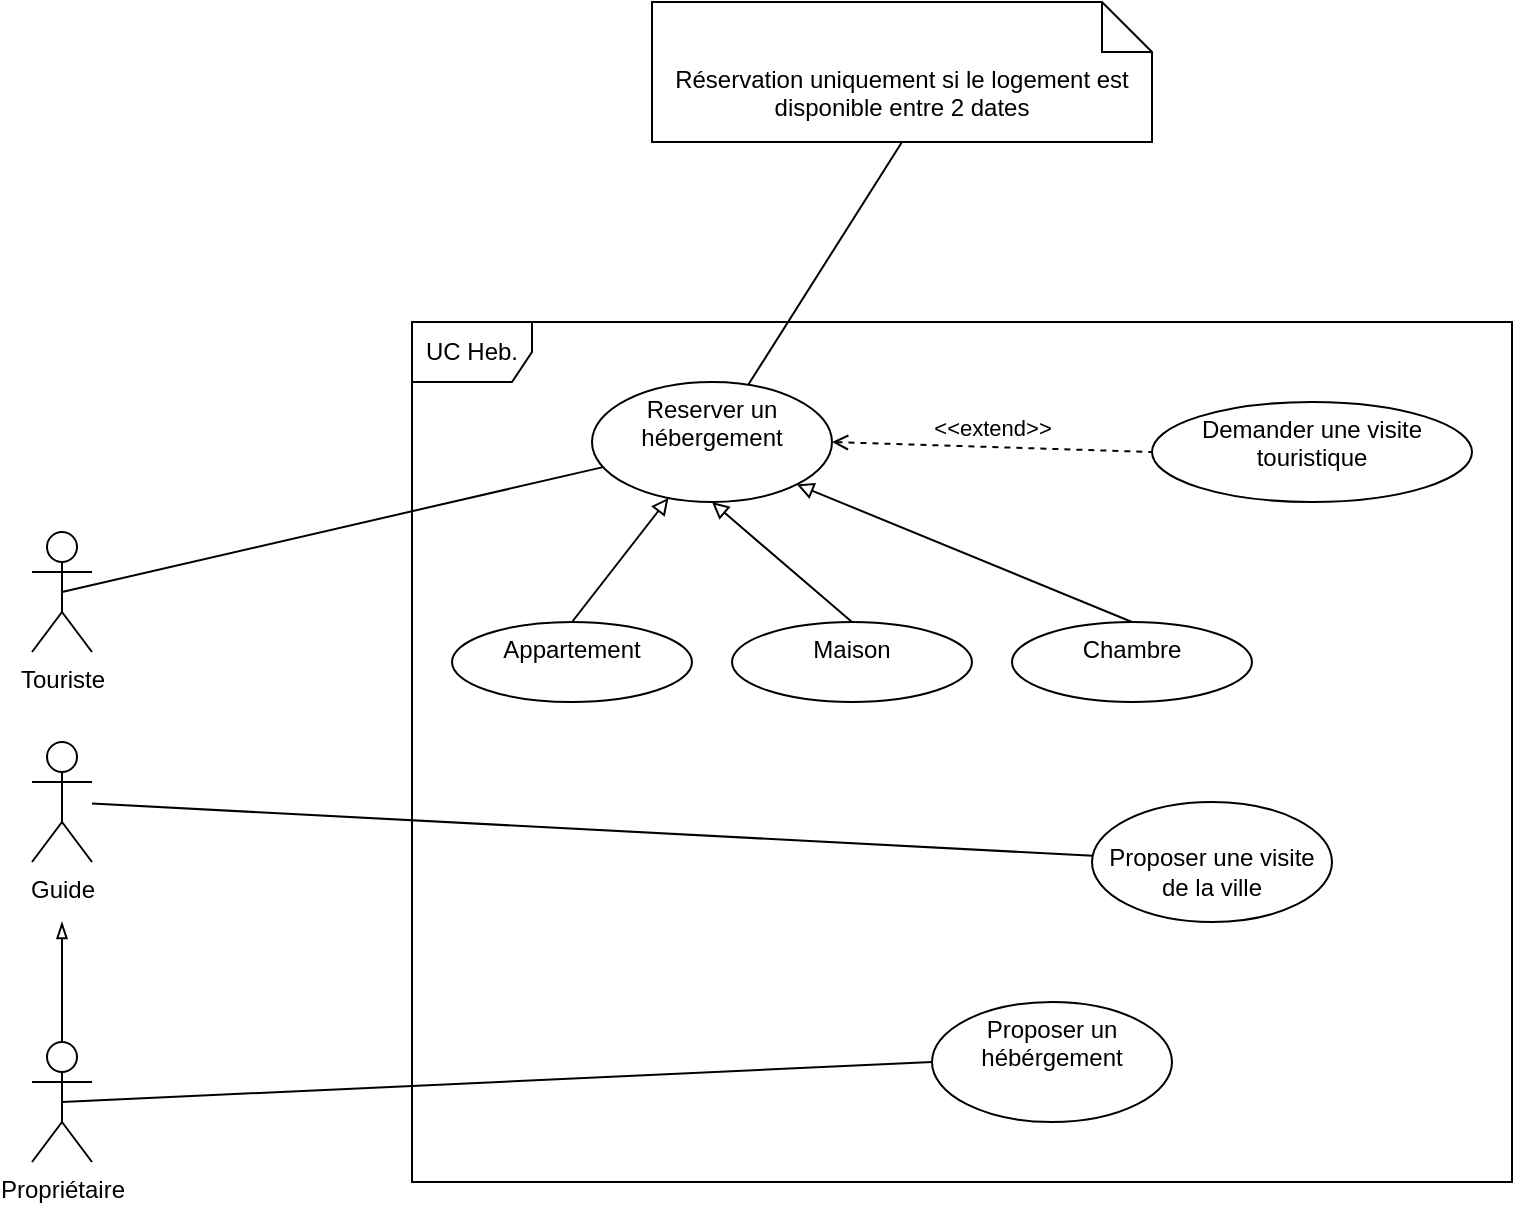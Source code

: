 <mxfile>
    <diagram id="IMfcDTtslhJo9Jacq_pT" name="Page-1">
        <mxGraphModel dx="986" dy="2120" grid="1" gridSize="10" guides="1" tooltips="1" connect="1" arrows="1" fold="1" page="1" pageScale="1" pageWidth="1169" pageHeight="1654" math="0" shadow="0">
            <root>
                <mxCell id="0"/>
                <mxCell id="1" parent="0"/>
                <mxCell id="HRQ94fjygY4lQHOxMg0O-18" value="" style="rounded=0;orthogonalLoop=1;jettySize=auto;html=1;endArrow=none;endFill=0;exitX=0.5;exitY=0.5;exitDx=0;exitDy=0;exitPerimeter=0;" parent="1" source="HRQ94fjygY4lQHOxMg0O-1" target="HRQ94fjygY4lQHOxMg0O-17" edge="1">
                    <mxGeometry relative="1" as="geometry"/>
                </mxCell>
                <mxCell id="HRQ94fjygY4lQHOxMg0O-1" value="Touriste" style="shape=umlActor;verticalLabelPosition=bottom;verticalAlign=top;html=1;" parent="1" vertex="1">
                    <mxGeometry x="260" y="135" width="30" height="60" as="geometry"/>
                </mxCell>
                <mxCell id="HRQ94fjygY4lQHOxMg0O-20" value="" style="rounded=0;orthogonalLoop=1;jettySize=auto;html=1;endArrow=none;endFill=0;" parent="1" source="HRQ94fjygY4lQHOxMg0O-5" target="HRQ94fjygY4lQHOxMg0O-19" edge="1">
                    <mxGeometry relative="1" as="geometry"/>
                </mxCell>
                <mxCell id="HRQ94fjygY4lQHOxMg0O-5" value="Guide" style="shape=umlActor;html=1;verticalLabelPosition=bottom;verticalAlign=top;align=center;" parent="1" vertex="1">
                    <mxGeometry x="260" y="240" width="30" height="60" as="geometry"/>
                </mxCell>
                <mxCell id="HRQ94fjygY4lQHOxMg0O-9" value="UC Heb." style="shape=umlFrame;whiteSpace=wrap;html=1;" parent="1" vertex="1">
                    <mxGeometry x="450" y="30" width="550" height="430" as="geometry"/>
                </mxCell>
                <mxCell id="HRQ94fjygY4lQHOxMg0O-17" value="Reserver un hébergement" style="ellipse;whiteSpace=wrap;html=1;verticalAlign=top;" parent="1" vertex="1">
                    <mxGeometry x="540" y="60" width="120" height="60" as="geometry"/>
                </mxCell>
                <mxCell id="HRQ94fjygY4lQHOxMg0O-19" value="&lt;div&gt;&lt;br&gt;&lt;/div&gt;&lt;div&gt;Proposer une visite de la ville&lt;br&gt;&lt;/div&gt;" style="ellipse;whiteSpace=wrap;html=1;verticalAlign=top;" parent="1" vertex="1">
                    <mxGeometry x="790" y="270" width="120" height="60" as="geometry"/>
                </mxCell>
                <mxCell id="4" value="Proposer un hébérgement" style="ellipse;whiteSpace=wrap;html=1;verticalAlign=top;" parent="1" vertex="1">
                    <mxGeometry x="710" y="370" width="120" height="60" as="geometry"/>
                </mxCell>
                <mxCell id="8" value="" style="html=1;endArrow=none;elbow=vertical;entryX=0;entryY=0.5;entryDx=0;entryDy=0;exitX=0.5;exitY=0.5;exitDx=0;exitDy=0;exitPerimeter=0;rounded=0;" parent="1" source="9" target="4" edge="1">
                    <mxGeometry width="160" relative="1" as="geometry">
                        <mxPoint x="480" y="220" as="sourcePoint"/>
                        <mxPoint x="640" y="220" as="targetPoint"/>
                    </mxGeometry>
                </mxCell>
                <mxCell id="14" style="edgeStyle=none;html=1;exitX=0.5;exitY=0;exitDx=0;exitDy=0;exitPerimeter=0;endArrow=blockThin;endFill=0;" parent="1" source="9" edge="1">
                    <mxGeometry relative="1" as="geometry">
                        <mxPoint x="275" y="330" as="targetPoint"/>
                    </mxGeometry>
                </mxCell>
                <mxCell id="9" value="Propriétaire" style="shape=umlActor;verticalLabelPosition=bottom;verticalAlign=top;html=1;" parent="1" vertex="1">
                    <mxGeometry x="260" y="390" width="30" height="60" as="geometry"/>
                </mxCell>
                <mxCell id="10" value="Demander une visite touristique" style="ellipse;whiteSpace=wrap;html=1;verticalAlign=top;" parent="1" vertex="1">
                    <mxGeometry x="820" y="70" width="160" height="50" as="geometry"/>
                </mxCell>
                <mxCell id="13" value="&amp;lt;&amp;lt;extend&amp;gt;&amp;gt;" style="html=1;verticalAlign=bottom;labelBackgroundColor=none;endArrow=none;endFill=0;dashed=1;exitX=1;exitY=0.5;exitDx=0;exitDy=0;startArrow=open;startFill=0;entryX=0;entryY=0.5;entryDx=0;entryDy=0;" parent="1" source="HRQ94fjygY4lQHOxMg0O-17" target="10" edge="1">
                    <mxGeometry width="160" relative="1" as="geometry">
                        <mxPoint x="640" y="169.5" as="sourcePoint"/>
                        <mxPoint x="800" y="169.5" as="targetPoint"/>
                    </mxGeometry>
                </mxCell>
                <mxCell id="17" value="Appartement" style="ellipse;whiteSpace=wrap;html=1;verticalAlign=top;" parent="1" vertex="1">
                    <mxGeometry x="470" y="180" width="120" height="40" as="geometry"/>
                </mxCell>
                <mxCell id="18" value="Maison" style="ellipse;whiteSpace=wrap;html=1;verticalAlign=top;" parent="1" vertex="1">
                    <mxGeometry x="610" y="180" width="120" height="40" as="geometry"/>
                </mxCell>
                <mxCell id="19" value="Chambre" style="ellipse;whiteSpace=wrap;html=1;verticalAlign=top;" parent="1" vertex="1">
                    <mxGeometry x="750" y="180" width="120" height="40" as="geometry"/>
                </mxCell>
                <mxCell id="20" value="" style="html=1;endArrow=block;elbow=vertical;endFill=0;" parent="1" target="HRQ94fjygY4lQHOxMg0O-17" edge="1">
                    <mxGeometry width="160" relative="1" as="geometry">
                        <mxPoint x="530" y="180" as="sourcePoint"/>
                        <mxPoint x="580" y="240" as="targetPoint"/>
                    </mxGeometry>
                </mxCell>
                <mxCell id="21" value="" style="html=1;endArrow=block;elbow=vertical;entryX=0.5;entryY=1;entryDx=0;entryDy=0;exitX=0.5;exitY=0;exitDx=0;exitDy=0;startArrow=none;startFill=0;endFill=0;" parent="1" source="18" target="HRQ94fjygY4lQHOxMg0O-17" edge="1">
                    <mxGeometry width="160" relative="1" as="geometry">
                        <mxPoint x="420" y="240" as="sourcePoint"/>
                        <mxPoint x="580" y="240" as="targetPoint"/>
                    </mxGeometry>
                </mxCell>
                <mxCell id="22" value="" style="html=1;endArrow=none;elbow=vertical;entryX=0.5;entryY=0;entryDx=0;entryDy=0;endFill=0;startArrow=block;startFill=0;exitX=1;exitY=1;exitDx=0;exitDy=0;" parent="1" source="HRQ94fjygY4lQHOxMg0O-17" target="19" edge="1">
                    <mxGeometry width="160" relative="1" as="geometry">
                        <mxPoint x="420" y="240" as="sourcePoint"/>
                        <mxPoint x="580" y="240" as="targetPoint"/>
                    </mxGeometry>
                </mxCell>
                <mxCell id="23" value="Réservation uniquement si le logement est disponible entre 2 dates" style="shape=note2;boundedLbl=1;whiteSpace=wrap;html=1;size=25;verticalAlign=top;align=center;" vertex="1" parent="1">
                    <mxGeometry x="570" y="-130" width="250" height="70" as="geometry"/>
                </mxCell>
                <mxCell id="24" value="" style="html=1;endArrow=none;elbow=vertical;exitX=0.5;exitY=1;exitDx=0;exitDy=0;exitPerimeter=0;" edge="1" parent="1" source="23" target="HRQ94fjygY4lQHOxMg0O-17">
                    <mxGeometry width="160" relative="1" as="geometry">
                        <mxPoint x="660" y="120" as="sourcePoint"/>
                        <mxPoint x="820" y="120" as="targetPoint"/>
                    </mxGeometry>
                </mxCell>
            </root>
        </mxGraphModel>
    </diagram>
</mxfile>